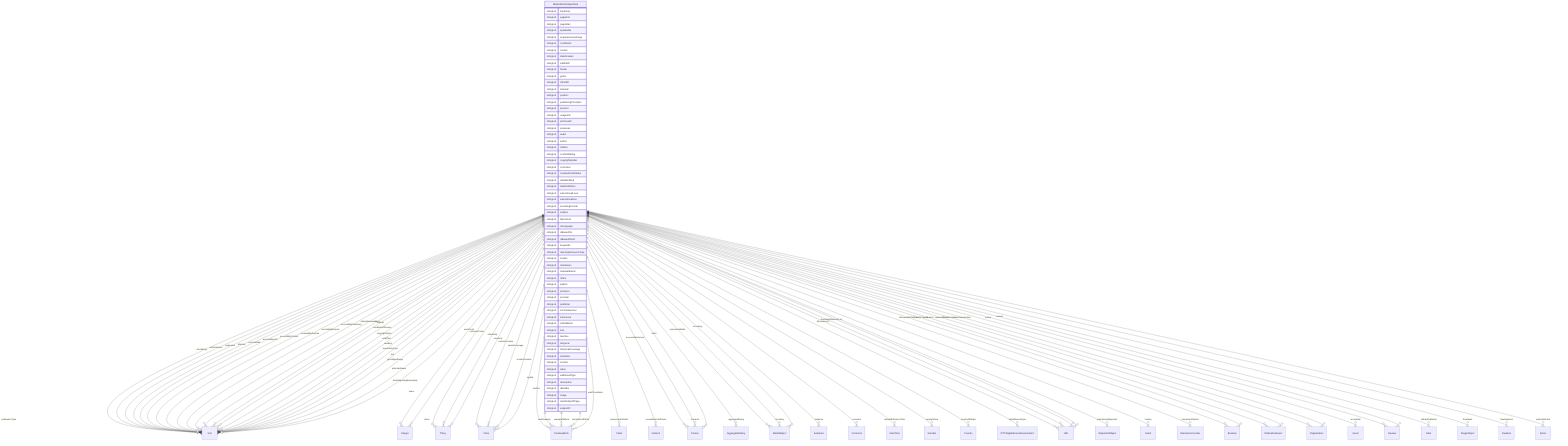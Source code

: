 erDiagram
MedicalScholarlyArticle {
    stringList backstory  
    stringList pageEnd  
    stringList pageStart  
    stringList speakable  
    stringList acquireLicensePage  
    stringList contributor  
    stringList creator  
    stringList dateCreated  
    stringList editEIDR  
    stringList funder  
    stringList genre  
    stringList isPartOf  
    stringList material  
    stringList position  
    stringList publishingPrinciples  
    stringList sponsor  
    stringList usageInfo  
    stringList archivedAt  
    stringList assesses  
    stringList audio  
    stringList author  
    stringList citation  
    stringList contentRating  
    stringList copyrightHolder  
    stringList correction  
    stringList creativeWorkStatus  
    stringList dateModified  
    stringList datePublished  
    stringList educationalLevel  
    stringList educationalUse  
    stringList encodingFormat  
    stringList expires  
    stringList fileFormat  
    stringList inLanguage  
    stringList isBasedOn  
    stringList isBasedOnUrl  
    stringList keywords  
    stringList learningResourceType  
    stringList license  
    stringList maintainer  
    stringList materialExtent  
    stringList offers  
    stringList pattern  
    stringList producer  
    stringList provider  
    stringList publisher  
    stringList schemaVersion  
    stringList sdLicense  
    stringList sdPublisher  
    stringList size  
    stringList teaches  
    stringList temporal  
    stringList temporalCoverage  
    stringList translator  
    stringList version  
    stringList video  
    stringList additionalType  
    stringList description  
    stringList identifier  
    stringList image  
    stringList mainEntityOfPage  
    stringList subjectOf  
}

MedicalScholarlyArticle ||--}o Text : "publicationType"
MedicalScholarlyArticle ||--}o Text : "articleBody"
MedicalScholarlyArticle ||--}o Text : "articleSection"
MedicalScholarlyArticle ||--}o Text : "pagination"
MedicalScholarlyArticle ||--}o Integer : "wordCount"
MedicalScholarlyArticle ||--}o Thing : "about"
MedicalScholarlyArticle ||--}o Place : "contentLocation"
MedicalScholarlyArticle ||--}o CreativeWork : "hasPart"
MedicalScholarlyArticle ||--}o Claim : "interpretedAsClaim"
MedicalScholarlyArticle ||--}o Thing : "mainEntity"
MedicalScholarlyArticle ||--}o Place : "spatialCoverage"
MedicalScholarlyArticle ||--}o CreativeWork : "workExample"
MedicalScholarlyArticle ||--}o Text : "abstract"
MedicalScholarlyArticle ||--}o Text : "accessMode"
MedicalScholarlyArticle ||--}o ItemList : "accessModeSufficient"
MedicalScholarlyArticle ||--}o Text : "accessibilityAPI"
MedicalScholarlyArticle ||--}o Text : "accessibilityControl"
MedicalScholarlyArticle ||--}o Text : "accessibilityFeature"
MedicalScholarlyArticle ||--}o Text : "accessibilityHazard"
MedicalScholarlyArticle ||--}o Text : "accessibilitySummary"
MedicalScholarlyArticle ||--}o Person : "accountablePerson"
MedicalScholarlyArticle ||--}o AggregateRating : "aggregateRating"
MedicalScholarlyArticle ||--}o Text : "alternativeHeadline"
MedicalScholarlyArticle ||--}o MediaObject : "associatedMedia"
MedicalScholarlyArticle ||--}o Audience : "audience"
MedicalScholarlyArticle ||--}o Text : "award"
MedicalScholarlyArticle ||--}o Text : "awards"
MedicalScholarlyArticle ||--}o Person : "character"
MedicalScholarlyArticle ||--}o Comment : "comment"
MedicalScholarlyArticle ||--}o Integer : "commentCount"
MedicalScholarlyArticle ||--}o Text : "conditionsOfAccess"
MedicalScholarlyArticle ||--}o DateTime : "contentReferenceTime"
MedicalScholarlyArticle ||--}o Text : "copyrightNotice"
MedicalScholarlyArticle ||--}o Number : "copyrightYear"
MedicalScholarlyArticle ||--}o Country : "countryOfOrigin"
MedicalScholarlyArticle ||--}o Text : "creditText"
MedicalScholarlyArticle ||--}o IPTCDigitalSourceEnumeration : "digitalSourceType"
MedicalScholarlyArticle ||--}o URL : "discussionUrl"
MedicalScholarlyArticle ||--}o Person : "editor"
MedicalScholarlyArticle ||--}o AlignmentObject : "educationalAlignment"
MedicalScholarlyArticle ||--}o MediaObject : "encoding"
MedicalScholarlyArticle ||--}o MediaObject : "encodings"
MedicalScholarlyArticle ||--}o CreativeWork : "exampleOfWork"
MedicalScholarlyArticle ||--}o Grant : "funding"
MedicalScholarlyArticle ||--}o Text : "headline"
MedicalScholarlyArticle ||--}o InteractionCounter : "interactionStatistic"
MedicalScholarlyArticle ||--}o Text : "interactivityType"
MedicalScholarlyArticle ||--}o Boolean : "isAccessibleForFree"
MedicalScholarlyArticle ||--}o Boolean : "isFamilyFriendly"
MedicalScholarlyArticle ||--}o Place : "locationCreated"
MedicalScholarlyArticle ||--}o Thing : "mentions"
MedicalScholarlyArticle ||--}o PublicationEvent : "publication"
MedicalScholarlyArticle ||--}o Organization : "publisherImprint"
MedicalScholarlyArticle ||--}o Event : "recordedAt"
MedicalScholarlyArticle ||--}o PublicationEvent : "releasedEvent"
MedicalScholarlyArticle ||--}o Review : "review"
MedicalScholarlyArticle ||--}o Review : "reviews"
MedicalScholarlyArticle ||--}o Date : "sdDatePublished"
MedicalScholarlyArticle ||--}o Organization : "sourceOrganization"
MedicalScholarlyArticle ||--}o Place : "spatial"
MedicalScholarlyArticle ||--}o Text : "text"
MedicalScholarlyArticle ||--}o ImageObject : "thumbnail"
MedicalScholarlyArticle ||--}o URL : "thumbnailUrl"
MedicalScholarlyArticle ||--}o Duration : "timeRequired"
MedicalScholarlyArticle ||--}o CreativeWork : "translationOfWork"
MedicalScholarlyArticle ||--}o Text : "typicalAgeRange"
MedicalScholarlyArticle ||--}o CreativeWork : "workTranslation"
MedicalScholarlyArticle ||--}o Text : "alternateName"
MedicalScholarlyArticle ||--}o Text : "disambiguatingDescription"
MedicalScholarlyArticle ||--}o Text : "name"
MedicalScholarlyArticle ||--}o URL : "sameAs"
MedicalScholarlyArticle ||--}o Action : "potentialAction"
MedicalScholarlyArticle ||--}o URL : "url"